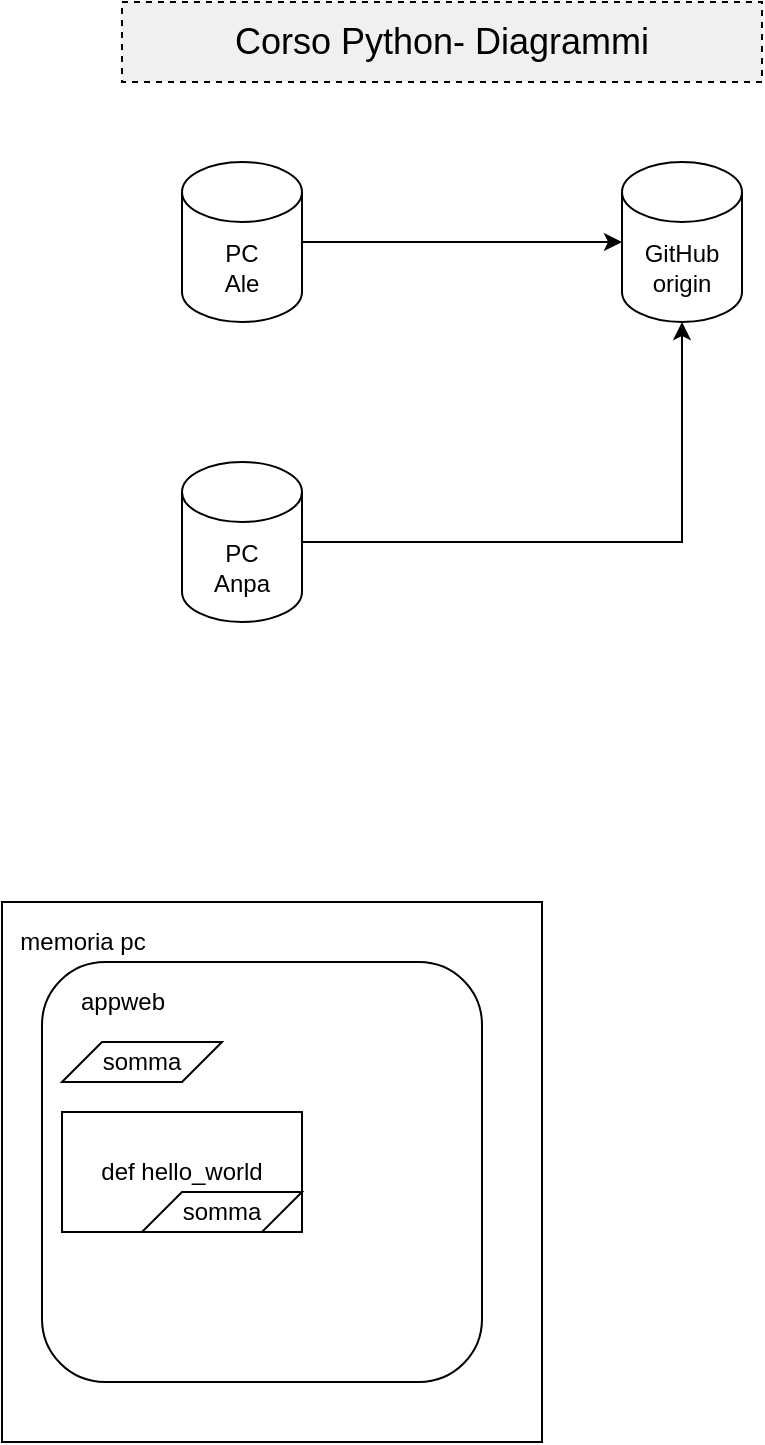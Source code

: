 <mxfile version="14.0.1" type="device"><diagram id="W8p3huuh2i_6UaaYf8A-" name="Page-1"><mxGraphModel dx="1185" dy="635" grid="1" gridSize="10" guides="1" tooltips="1" connect="1" arrows="1" fold="1" page="1" pageScale="1" pageWidth="827" pageHeight="1169" math="0" shadow="0"><root><mxCell id="0"/><mxCell id="1" parent="0"/><mxCell id="WHemDxo3NnFpROGruDcZ-5" style="edgeStyle=orthogonalEdgeStyle;rounded=0;orthogonalLoop=1;jettySize=auto;html=1;entryX=0;entryY=0.5;entryDx=0;entryDy=0;entryPerimeter=0;" edge="1" parent="1" source="WHemDxo3NnFpROGruDcZ-1" target="WHemDxo3NnFpROGruDcZ-3"><mxGeometry relative="1" as="geometry"/></mxCell><mxCell id="WHemDxo3NnFpROGruDcZ-1" value="PC&lt;br&gt;Ale" style="shape=cylinder3;whiteSpace=wrap;html=1;boundedLbl=1;backgroundOutline=1;size=15;" vertex="1" parent="1"><mxGeometry x="270" y="110" width="60" height="80" as="geometry"/></mxCell><mxCell id="WHemDxo3NnFpROGruDcZ-3" value="GitHub&lt;br&gt;origin" style="shape=cylinder3;whiteSpace=wrap;html=1;boundedLbl=1;backgroundOutline=1;size=15;" vertex="1" parent="1"><mxGeometry x="490" y="110" width="60" height="80" as="geometry"/></mxCell><mxCell id="WHemDxo3NnFpROGruDcZ-20" style="edgeStyle=orthogonalEdgeStyle;rounded=0;orthogonalLoop=1;jettySize=auto;html=1;entryX=0.5;entryY=1;entryDx=0;entryDy=0;entryPerimeter=0;" edge="1" parent="1" source="WHemDxo3NnFpROGruDcZ-7" target="WHemDxo3NnFpROGruDcZ-3"><mxGeometry relative="1" as="geometry"/></mxCell><mxCell id="WHemDxo3NnFpROGruDcZ-7" value="PC&lt;br&gt;Anpa" style="shape=cylinder3;whiteSpace=wrap;html=1;boundedLbl=1;backgroundOutline=1;size=15;" vertex="1" parent="1"><mxGeometry x="270" y="260" width="60" height="80" as="geometry"/></mxCell><mxCell id="WHemDxo3NnFpROGruDcZ-11" value="" style="whiteSpace=wrap;html=1;aspect=fixed;" vertex="1" parent="1"><mxGeometry x="180" y="480" width="270" height="270" as="geometry"/></mxCell><mxCell id="WHemDxo3NnFpROGruDcZ-12" value="" style="rounded=1;whiteSpace=wrap;html=1;" vertex="1" parent="1"><mxGeometry x="200" y="510" width="220" height="210" as="geometry"/></mxCell><mxCell id="WHemDxo3NnFpROGruDcZ-15" value="appweb" style="text;html=1;align=center;verticalAlign=middle;resizable=0;points=[];autosize=1;" vertex="1" parent="1"><mxGeometry x="210" y="520" width="60" height="20" as="geometry"/></mxCell><mxCell id="WHemDxo3NnFpROGruDcZ-16" value="memoria pc" style="text;html=1;align=center;verticalAlign=middle;resizable=0;points=[];autosize=1;" vertex="1" parent="1"><mxGeometry x="180" y="490" width="80" height="20" as="geometry"/></mxCell><mxCell id="WHemDxo3NnFpROGruDcZ-17" value="def hello_world" style="rounded=0;whiteSpace=wrap;html=1;" vertex="1" parent="1"><mxGeometry x="210" y="585" width="120" height="60" as="geometry"/></mxCell><mxCell id="WHemDxo3NnFpROGruDcZ-18" value="somma" style="shape=parallelogram;perimeter=parallelogramPerimeter;whiteSpace=wrap;html=1;fixedSize=1;" vertex="1" parent="1"><mxGeometry x="210" y="550" width="80" height="20" as="geometry"/></mxCell><mxCell id="WHemDxo3NnFpROGruDcZ-19" value="somma" style="shape=parallelogram;perimeter=parallelogramPerimeter;whiteSpace=wrap;html=1;fixedSize=1;" vertex="1" parent="1"><mxGeometry x="250" y="625" width="80" height="20" as="geometry"/></mxCell><mxCell id="WHemDxo3NnFpROGruDcZ-21" value="&lt;font style=&quot;font-size: 18px&quot;&gt;Corso Python- Diagrammi&lt;/font&gt;" style="text;html=1;fillColor=#F0F0F0;align=center;verticalAlign=middle;whiteSpace=wrap;rounded=0;strokeColor=#000000;dashed=1;" vertex="1" parent="1"><mxGeometry x="240" y="30" width="320" height="40" as="geometry"/></mxCell></root></mxGraphModel></diagram></mxfile>